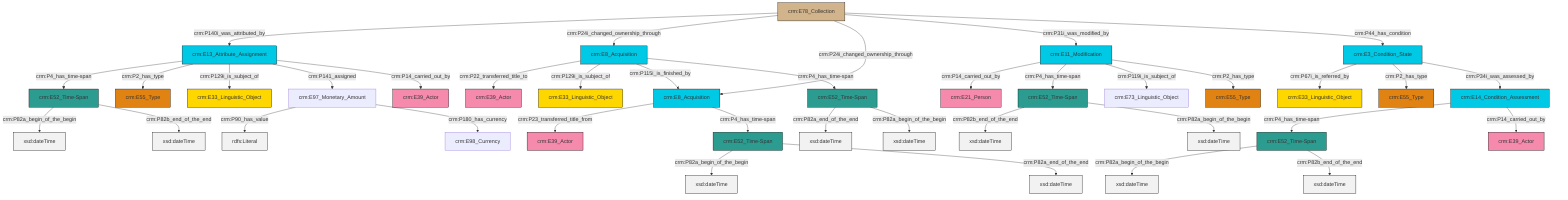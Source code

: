graph TD
classDef Literal fill:#f2f2f2,stroke:#000000;
classDef CRM_Entity fill:#FFFFFF,stroke:#000000;
classDef Temporal_Entity fill:#00C9E6, stroke:#000000;
classDef Type fill:#E18312, stroke:#000000;
classDef Time-Span fill:#2C9C91, stroke:#000000;
classDef Appellation fill:#FFEB7F, stroke:#000000;
classDef Place fill:#008836, stroke:#000000;
classDef Persistent_Item fill:#B266B2, stroke:#000000;
classDef Conceptual_Object fill:#FFD700, stroke:#000000;
classDef Physical_Thing fill:#D2B48C, stroke:#000000;
classDef Actor fill:#f58aad, stroke:#000000;
classDef PC_Classes fill:#4ce600, stroke:#000000;
classDef Multi fill:#cccccc,stroke:#000000;

0["crm:E3_Condition_State"]:::Temporal_Entity -->|crm:P67i_is_referred_by| 1["crm:E33_Linguistic_Object"]:::Conceptual_Object
8["crm:E78_Collection"]:::Physical_Thing -->|crm:P140i_was_attributed_by| 9["crm:E13_Attribute_Assignment"]:::Temporal_Entity
11["crm:E11_Modification"]:::Temporal_Entity -->|crm:P14_carried_out_by| 6["crm:E21_Person"]:::Actor
8["crm:E78_Collection"]:::Physical_Thing -->|crm:P24i_changed_ownership_through| 12["crm:E8_Acquisition"]:::Temporal_Entity
8["crm:E78_Collection"]:::Physical_Thing -->|crm:P24i_changed_ownership_through| 17["crm:E8_Acquisition"]:::Temporal_Entity
18["crm:E52_Time-Span"]:::Time-Span -->|crm:P82a_begin_of_the_begin| 19[xsd:dateTime]:::Literal
12["crm:E8_Acquisition"]:::Temporal_Entity -->|crm:P22_transferred_title_to| 13["crm:E39_Actor"]:::Actor
12["crm:E8_Acquisition"]:::Temporal_Entity -->|crm:P129i_is_subject_of| 20["crm:E33_Linguistic_Object"]:::Conceptual_Object
17["crm:E8_Acquisition"]:::Temporal_Entity -->|crm:P23_transferred_title_from| 15["crm:E39_Actor"]:::Actor
22["crm:E14_Condition_Assessment"]:::Temporal_Entity -->|crm:P4_has_time-span| 24["crm:E52_Time-Span"]:::Time-Span
9["crm:E13_Attribute_Assignment"]:::Temporal_Entity -->|crm:P4_has_time-span| 18["crm:E52_Time-Span"]:::Time-Span
28["crm:E52_Time-Span"]:::Time-Span -->|crm:P82a_begin_of_the_begin| 29[xsd:dateTime]:::Literal
9["crm:E13_Attribute_Assignment"]:::Temporal_Entity -->|crm:P2_has_type| 31["crm:E55_Type"]:::Type
32["crm:E52_Time-Span"]:::Time-Span -->|crm:P82b_end_of_the_end| 33[xsd:dateTime]:::Literal
9["crm:E13_Attribute_Assignment"]:::Temporal_Entity -->|crm:P129i_is_subject_of| 38["crm:E33_Linguistic_Object"]:::Conceptual_Object
8["crm:E78_Collection"]:::Physical_Thing -->|crm:P31i_was_modified_by| 11["crm:E11_Modification"]:::Temporal_Entity
8["crm:E78_Collection"]:::Physical_Thing -->|crm:P44_has_condition| 0["crm:E3_Condition_State"]:::Temporal_Entity
17["crm:E8_Acquisition"]:::Temporal_Entity -->|crm:P4_has_time-span| 28["crm:E52_Time-Span"]:::Time-Span
11["crm:E11_Modification"]:::Temporal_Entity -->|crm:P4_has_time-span| 32["crm:E52_Time-Span"]:::Time-Span
24["crm:E52_Time-Span"]:::Time-Span -->|crm:P82a_begin_of_the_begin| 46[xsd:dateTime]:::Literal
2["crm:E97_Monetary_Amount"]:::Default -->|crm:P90_has_value| 47[rdfs:Literal]:::Literal
12["crm:E8_Acquisition"]:::Temporal_Entity -->|crm:P115i_is_finished_by| 17["crm:E8_Acquisition"]:::Temporal_Entity
0["crm:E3_Condition_State"]:::Temporal_Entity -->|crm:P2_has_type| 34["crm:E55_Type"]:::Type
32["crm:E52_Time-Span"]:::Time-Span -->|crm:P82a_begin_of_the_begin| 48[xsd:dateTime]:::Literal
11["crm:E11_Modification"]:::Temporal_Entity -->|crm:P119i_is_subject_of| 49["crm:E73_Linguistic_Object"]:::Default
11["crm:E11_Modification"]:::Temporal_Entity -->|crm:P2_has_type| 36["crm:E55_Type"]:::Type
2["crm:E97_Monetary_Amount"]:::Default -->|crm:P180_has_currency| 40["crm:E98_Currency"]:::Default
9["crm:E13_Attribute_Assignment"]:::Temporal_Entity -->|crm:P141_assigned| 2["crm:E97_Monetary_Amount"]:::Default
54["crm:E52_Time-Span"]:::Time-Span -->|crm:P82a_end_of_the_end| 55[xsd:dateTime]:::Literal
9["crm:E13_Attribute_Assignment"]:::Temporal_Entity -->|crm:P14_carried_out_by| 52["crm:E39_Actor"]:::Actor
0["crm:E3_Condition_State"]:::Temporal_Entity -->|crm:P34i_was_assessed_by| 22["crm:E14_Condition_Assessment"]:::Temporal_Entity
22["crm:E14_Condition_Assessment"]:::Temporal_Entity -->|crm:P14_carried_out_by| 4["crm:E39_Actor"]:::Actor
28["crm:E52_Time-Span"]:::Time-Span -->|crm:P82a_end_of_the_end| 57[xsd:dateTime]:::Literal
24["crm:E52_Time-Span"]:::Time-Span -->|crm:P82b_end_of_the_end| 58[xsd:dateTime]:::Literal
54["crm:E52_Time-Span"]:::Time-Span -->|crm:P82a_begin_of_the_begin| 59[xsd:dateTime]:::Literal
18["crm:E52_Time-Span"]:::Time-Span -->|crm:P82b_end_of_the_end| 60[xsd:dateTime]:::Literal
12["crm:E8_Acquisition"]:::Temporal_Entity -->|crm:P4_has_time-span| 54["crm:E52_Time-Span"]:::Time-Span